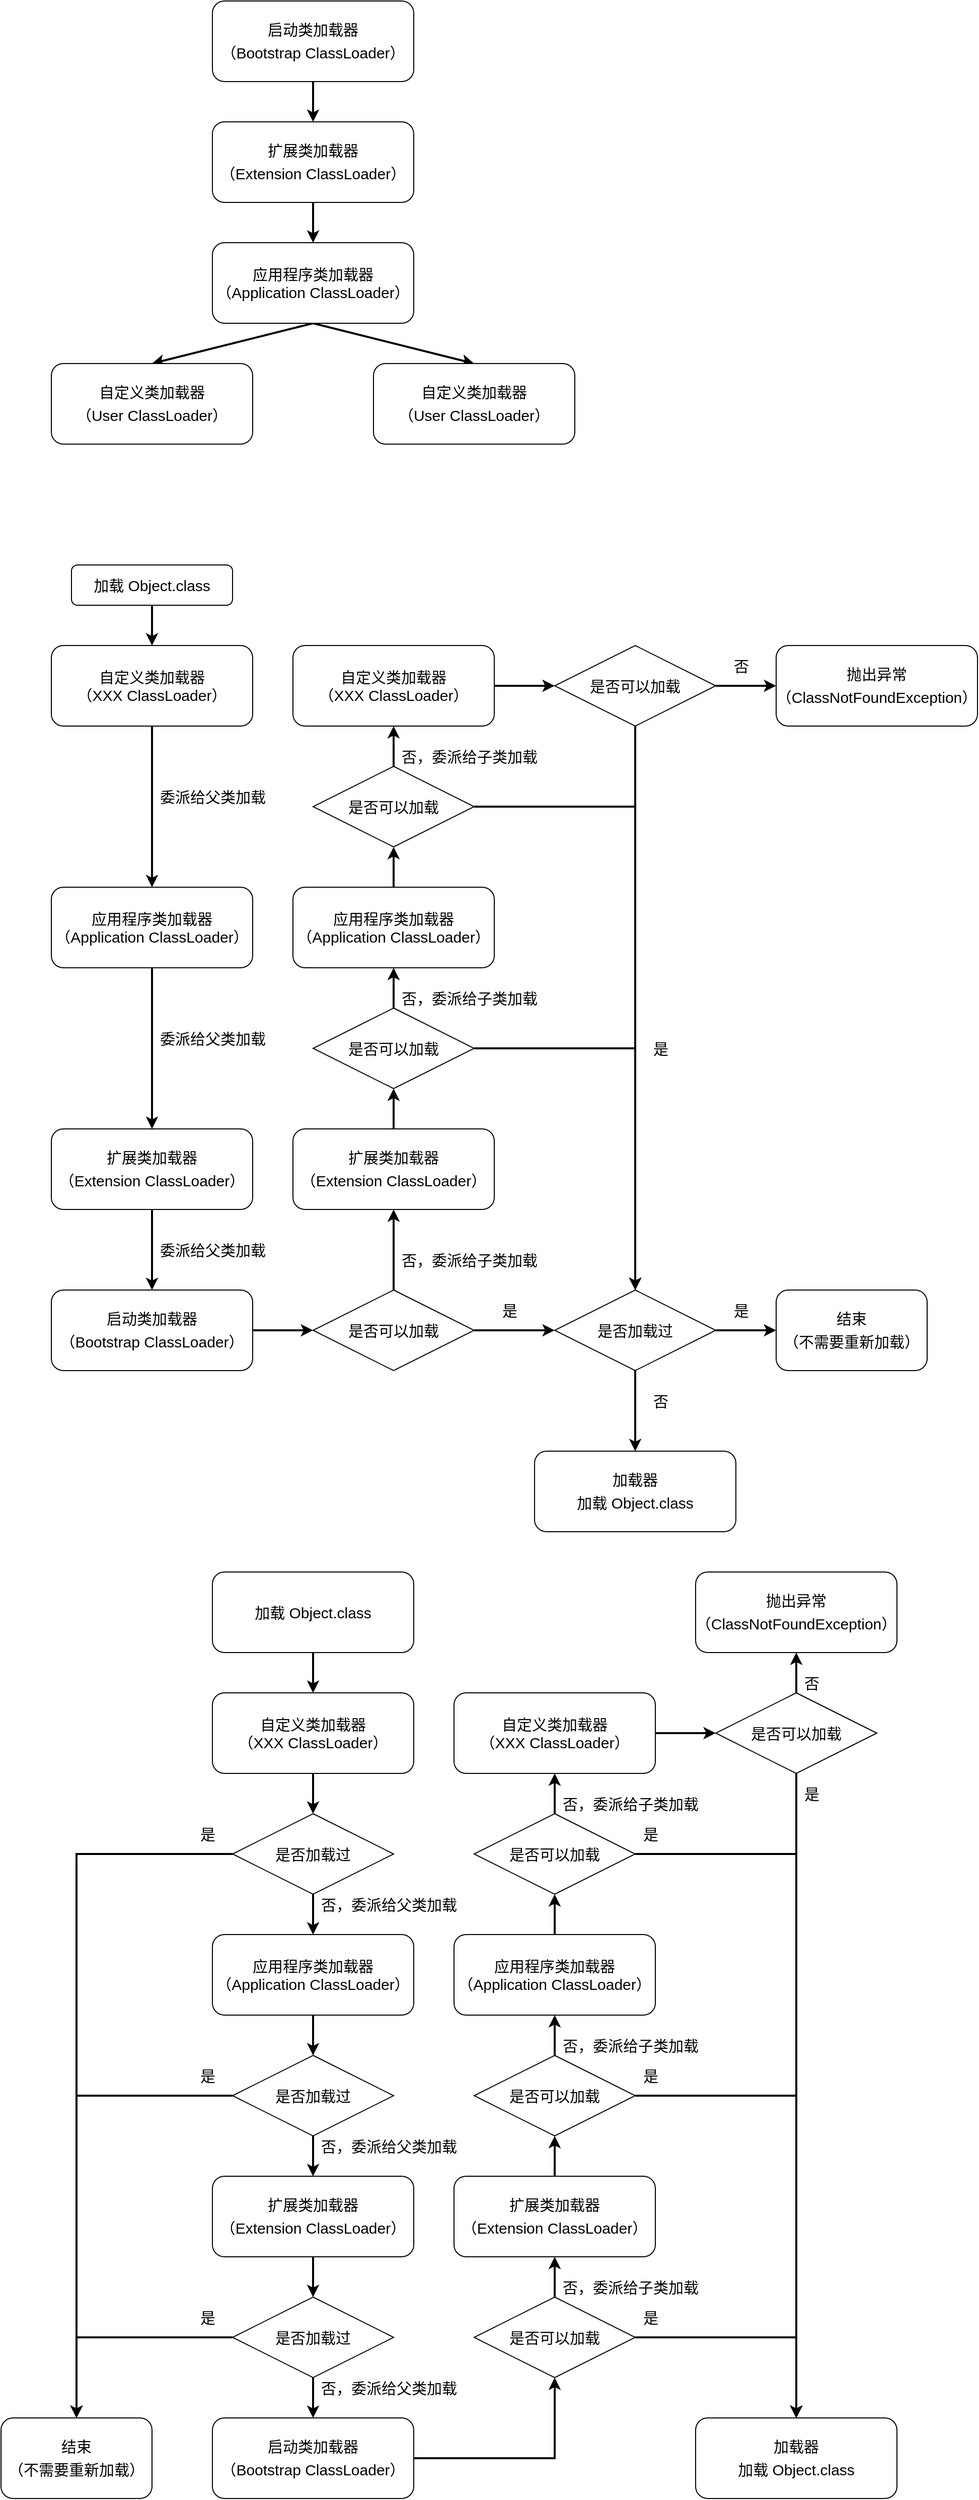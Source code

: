 <mxfile version="16.1.2" type="github">
  <diagram id="qnXq25P5jwHaFCjbDvNn" name="Page-1">
    <mxGraphModel dx="2221" dy="644" grid="1" gridSize="10" guides="1" tooltips="1" connect="1" arrows="1" fold="1" page="1" pageScale="1" pageWidth="1000" pageHeight="1000" math="0" shadow="0">
      <root>
        <mxCell id="0" />
        <mxCell id="1" parent="0" />
        <mxCell id="r_rarAplNoTzZu2s7cSu-8" value="" style="edgeStyle=orthogonalEdgeStyle;rounded=0;orthogonalLoop=1;jettySize=auto;html=1;strokeWidth=2;fontSize=15;" edge="1" parent="1" source="r_rarAplNoTzZu2s7cSu-1" target="r_rarAplNoTzZu2s7cSu-2">
          <mxGeometry relative="1" as="geometry" />
        </mxCell>
        <mxCell id="r_rarAplNoTzZu2s7cSu-1" value="&lt;p style=&quot;line-height: 1.5&quot;&gt;启动类加载器&lt;br style=&quot;font-size: 15px&quot;&gt;（Bootstrap ClassLoader）&lt;/p&gt;" style="rounded=1;whiteSpace=wrap;html=1;fontSize=15;" vertex="1" parent="1">
          <mxGeometry x="200" y="120" width="200" height="80" as="geometry" />
        </mxCell>
        <mxCell id="r_rarAplNoTzZu2s7cSu-9" value="" style="edgeStyle=orthogonalEdgeStyle;rounded=0;orthogonalLoop=1;jettySize=auto;html=1;strokeWidth=2;fontSize=15;" edge="1" parent="1" source="r_rarAplNoTzZu2s7cSu-2" target="r_rarAplNoTzZu2s7cSu-3">
          <mxGeometry relative="1" as="geometry" />
        </mxCell>
        <mxCell id="r_rarAplNoTzZu2s7cSu-2" value="&lt;p style=&quot;line-height: 1.5&quot;&gt;扩展类加载器&lt;br style=&quot;font-size: 15px&quot;&gt;（Extension ClassLoader）&lt;/p&gt;" style="rounded=1;whiteSpace=wrap;html=1;fontSize=15;" vertex="1" parent="1">
          <mxGeometry x="200" y="240" width="200" height="80" as="geometry" />
        </mxCell>
        <mxCell id="r_rarAplNoTzZu2s7cSu-10" style="rounded=0;orthogonalLoop=1;jettySize=auto;html=1;entryX=0.5;entryY=0;entryDx=0;entryDy=0;exitX=0.5;exitY=1;exitDx=0;exitDy=0;strokeWidth=2;fontSize=15;" edge="1" parent="1" source="r_rarAplNoTzZu2s7cSu-3" target="r_rarAplNoTzZu2s7cSu-4">
          <mxGeometry relative="1" as="geometry" />
        </mxCell>
        <mxCell id="r_rarAplNoTzZu2s7cSu-11" style="rounded=0;orthogonalLoop=1;jettySize=auto;html=1;entryX=0.5;entryY=0;entryDx=0;entryDy=0;exitX=0.5;exitY=1;exitDx=0;exitDy=0;strokeWidth=2;fontSize=15;" edge="1" parent="1" source="r_rarAplNoTzZu2s7cSu-3" target="r_rarAplNoTzZu2s7cSu-7">
          <mxGeometry relative="1" as="geometry" />
        </mxCell>
        <mxCell id="r_rarAplNoTzZu2s7cSu-3" value="应用程序类加载器&lt;br style=&quot;font-size: 15px;&quot;&gt;（Application ClassLoader）" style="rounded=1;whiteSpace=wrap;html=1;fontSize=15;" vertex="1" parent="1">
          <mxGeometry x="200" y="360" width="200" height="80" as="geometry" />
        </mxCell>
        <mxCell id="r_rarAplNoTzZu2s7cSu-4" value="&lt;p style=&quot;line-height: 1.5&quot;&gt;自定义类加载器&lt;br style=&quot;font-size: 15px&quot;&gt;（User ClassLoader）&lt;/p&gt;" style="rounded=1;whiteSpace=wrap;html=1;fontSize=15;" vertex="1" parent="1">
          <mxGeometry x="40" y="480" width="200" height="80" as="geometry" />
        </mxCell>
        <mxCell id="r_rarAplNoTzZu2s7cSu-7" value="&lt;p style=&quot;line-height: 1.5&quot;&gt;自定义类加载器&lt;br style=&quot;font-size: 15px&quot;&gt;（User ClassLoader）&lt;/p&gt;" style="rounded=1;whiteSpace=wrap;html=1;fontSize=15;" vertex="1" parent="1">
          <mxGeometry x="360" y="480" width="200" height="80" as="geometry" />
        </mxCell>
        <mxCell id="r_rarAplNoTzZu2s7cSu-129" value="" style="group" vertex="1" connectable="0" parent="1">
          <mxGeometry x="40" y="680" width="900" height="960" as="geometry" />
        </mxCell>
        <mxCell id="r_rarAplNoTzZu2s7cSu-79" value="加载 Object.class" style="rounded=1;whiteSpace=wrap;html=1;fontSize=15;" vertex="1" parent="r_rarAplNoTzZu2s7cSu-129">
          <mxGeometry x="20" width="160" height="40" as="geometry" />
        </mxCell>
        <mxCell id="r_rarAplNoTzZu2s7cSu-81" value="&lt;div&gt;自定义类加载器&lt;/div&gt;&lt;div&gt;（XXX ClassLoader）&lt;/div&gt;" style="rounded=1;whiteSpace=wrap;html=1;fontSize=15;" vertex="1" parent="r_rarAplNoTzZu2s7cSu-129">
          <mxGeometry y="80" width="200" height="80" as="geometry" />
        </mxCell>
        <mxCell id="r_rarAplNoTzZu2s7cSu-78" value="" style="edgeStyle=none;rounded=0;orthogonalLoop=1;jettySize=auto;html=1;fontSize=15;strokeWidth=2;" edge="1" parent="r_rarAplNoTzZu2s7cSu-129" source="r_rarAplNoTzZu2s7cSu-79" target="r_rarAplNoTzZu2s7cSu-81">
          <mxGeometry relative="1" as="geometry" />
        </mxCell>
        <mxCell id="r_rarAplNoTzZu2s7cSu-84" value="是否加载过" style="rhombus;whiteSpace=wrap;html=1;fontSize=15;" vertex="1" parent="r_rarAplNoTzZu2s7cSu-129">
          <mxGeometry x="500" y="720" width="160" height="80" as="geometry" />
        </mxCell>
        <mxCell id="r_rarAplNoTzZu2s7cSu-86" value="应用程序类加载器&lt;br&gt;（Application ClassLoader）" style="rounded=1;whiteSpace=wrap;html=1;fontSize=15;" vertex="1" parent="r_rarAplNoTzZu2s7cSu-129">
          <mxGeometry y="320" width="200" height="80" as="geometry" />
        </mxCell>
        <mxCell id="r_rarAplNoTzZu2s7cSu-80" value="" style="edgeStyle=none;rounded=0;orthogonalLoop=1;jettySize=auto;html=1;fontSize=15;strokeWidth=2;" edge="1" parent="r_rarAplNoTzZu2s7cSu-129" source="r_rarAplNoTzZu2s7cSu-81" target="r_rarAplNoTzZu2s7cSu-86">
          <mxGeometry relative="1" as="geometry" />
        </mxCell>
        <mxCell id="r_rarAplNoTzZu2s7cSu-88" value="&lt;p style=&quot;line-height: 1.5&quot;&gt;扩展类加载器&lt;br style=&quot;font-size: 15px&quot;&gt;（Extension ClassLoader）&lt;/p&gt;" style="rounded=1;whiteSpace=wrap;html=1;fontSize=15;" vertex="1" parent="r_rarAplNoTzZu2s7cSu-129">
          <mxGeometry y="560" width="200" height="80" as="geometry" />
        </mxCell>
        <mxCell id="r_rarAplNoTzZu2s7cSu-85" value="" style="edgeStyle=none;rounded=0;orthogonalLoop=1;jettySize=auto;html=1;fontSize=15;strokeWidth=2;" edge="1" parent="r_rarAplNoTzZu2s7cSu-129" source="r_rarAplNoTzZu2s7cSu-86" target="r_rarAplNoTzZu2s7cSu-88">
          <mxGeometry relative="1" as="geometry" />
        </mxCell>
        <mxCell id="r_rarAplNoTzZu2s7cSu-90" value="&lt;p style=&quot;line-height: 1.5&quot;&gt;启动类加载器&lt;br style=&quot;font-size: 15px&quot;&gt;（Bootstrap ClassLoader）&lt;/p&gt;" style="rounded=1;whiteSpace=wrap;html=1;fontSize=15;" vertex="1" parent="r_rarAplNoTzZu2s7cSu-129">
          <mxGeometry y="720" width="200" height="80" as="geometry" />
        </mxCell>
        <mxCell id="r_rarAplNoTzZu2s7cSu-87" value="" style="edgeStyle=orthogonalEdgeStyle;rounded=0;orthogonalLoop=1;jettySize=auto;html=1;fontSize=15;strokeWidth=2;" edge="1" parent="r_rarAplNoTzZu2s7cSu-129" source="r_rarAplNoTzZu2s7cSu-88" target="r_rarAplNoTzZu2s7cSu-90">
          <mxGeometry relative="1" as="geometry">
            <Array as="points">
              <mxPoint x="100" y="760" />
            </Array>
          </mxGeometry>
        </mxCell>
        <mxCell id="r_rarAplNoTzZu2s7cSu-91" value="委派给父类加载" style="text;html=1;align=center;verticalAlign=middle;resizable=0;points=[];autosize=1;strokeColor=none;fillColor=none;fontSize=15;" vertex="1" parent="r_rarAplNoTzZu2s7cSu-129">
          <mxGeometry x="100" y="220" width="120" height="20" as="geometry" />
        </mxCell>
        <mxCell id="r_rarAplNoTzZu2s7cSu-92" value="委派给父类加载" style="text;html=1;align=center;verticalAlign=middle;resizable=0;points=[];autosize=1;strokeColor=none;fillColor=none;fontSize=15;" vertex="1" parent="r_rarAplNoTzZu2s7cSu-129">
          <mxGeometry x="100" y="460" width="120" height="20" as="geometry" />
        </mxCell>
        <mxCell id="r_rarAplNoTzZu2s7cSu-93" value="委派给父类加载" style="text;html=1;align=center;verticalAlign=middle;resizable=0;points=[];autosize=1;strokeColor=none;fillColor=none;fontSize=15;" vertex="1" parent="r_rarAplNoTzZu2s7cSu-129">
          <mxGeometry x="100" y="670" width="120" height="20" as="geometry" />
        </mxCell>
        <mxCell id="r_rarAplNoTzZu2s7cSu-94" value="&lt;p style=&quot;line-height: 1.5&quot;&gt;结束&lt;br style=&quot;font-size: 15px&quot;&gt;（不需要重新加载）&lt;/p&gt;" style="rounded=1;whiteSpace=wrap;html=1;fontSize=15;" vertex="1" parent="r_rarAplNoTzZu2s7cSu-129">
          <mxGeometry x="720" y="720" width="150" height="80" as="geometry" />
        </mxCell>
        <mxCell id="r_rarAplNoTzZu2s7cSu-82" value="" style="edgeStyle=none;rounded=0;orthogonalLoop=1;jettySize=auto;html=1;fontSize=15;strokeWidth=2;" edge="1" parent="r_rarAplNoTzZu2s7cSu-129" source="r_rarAplNoTzZu2s7cSu-84" target="r_rarAplNoTzZu2s7cSu-94">
          <mxGeometry relative="1" as="geometry" />
        </mxCell>
        <mxCell id="r_rarAplNoTzZu2s7cSu-95" value="是" style="text;html=1;align=center;verticalAlign=middle;resizable=0;points=[];autosize=1;strokeColor=none;fillColor=none;fontSize=15;" vertex="1" parent="r_rarAplNoTzZu2s7cSu-129">
          <mxGeometry x="670" y="730" width="30" height="20" as="geometry" />
        </mxCell>
        <mxCell id="r_rarAplNoTzZu2s7cSu-96" value="&lt;p style=&quot;line-height: 1.5&quot;&gt;加载器&lt;br style=&quot;font-size: 15px&quot;&gt;加载 Object.class&lt;/p&gt;" style="rounded=1;whiteSpace=wrap;html=1;fontSize=15;" vertex="1" parent="r_rarAplNoTzZu2s7cSu-129">
          <mxGeometry x="480" y="880" width="200" height="80" as="geometry" />
        </mxCell>
        <mxCell id="r_rarAplNoTzZu2s7cSu-83" value="" style="edgeStyle=none;rounded=0;orthogonalLoop=1;jettySize=auto;html=1;fontSize=15;strokeWidth=2;" edge="1" parent="r_rarAplNoTzZu2s7cSu-129" source="r_rarAplNoTzZu2s7cSu-84" target="r_rarAplNoTzZu2s7cSu-96">
          <mxGeometry relative="1" as="geometry" />
        </mxCell>
        <mxCell id="r_rarAplNoTzZu2s7cSu-97" value="否" style="text;html=1;align=center;verticalAlign=middle;resizable=0;points=[];autosize=1;strokeColor=none;fillColor=none;fontSize=15;" vertex="1" parent="r_rarAplNoTzZu2s7cSu-129">
          <mxGeometry x="590" y="820" width="30" height="20" as="geometry" />
        </mxCell>
        <mxCell id="r_rarAplNoTzZu2s7cSu-98" value="" style="edgeStyle=none;rounded=0;orthogonalLoop=1;jettySize=auto;html=1;fontSize=15;strokeWidth=2;" edge="1" parent="r_rarAplNoTzZu2s7cSu-129" source="r_rarAplNoTzZu2s7cSu-100" target="r_rarAplNoTzZu2s7cSu-84">
          <mxGeometry relative="1" as="geometry" />
        </mxCell>
        <mxCell id="r_rarAplNoTzZu2s7cSu-100" value="是否可以加载" style="rhombus;whiteSpace=wrap;html=1;fontSize=15;" vertex="1" parent="r_rarAplNoTzZu2s7cSu-129">
          <mxGeometry x="260" y="720" width="160" height="80" as="geometry" />
        </mxCell>
        <mxCell id="r_rarAplNoTzZu2s7cSu-89" value="" style="edgeStyle=none;rounded=0;orthogonalLoop=1;jettySize=auto;html=1;fontSize=15;strokeWidth=2;" edge="1" parent="r_rarAplNoTzZu2s7cSu-129" source="r_rarAplNoTzZu2s7cSu-90" target="r_rarAplNoTzZu2s7cSu-100">
          <mxGeometry relative="1" as="geometry" />
        </mxCell>
        <mxCell id="r_rarAplNoTzZu2s7cSu-102" value="否，委派给子类加载" style="text;html=1;align=center;verticalAlign=middle;resizable=0;points=[];autosize=1;strokeColor=none;fillColor=none;fontSize=15;" vertex="1" parent="r_rarAplNoTzZu2s7cSu-129">
          <mxGeometry x="340" y="680" width="150" height="20" as="geometry" />
        </mxCell>
        <mxCell id="r_rarAplNoTzZu2s7cSu-104" value="&lt;p style=&quot;line-height: 1.5&quot;&gt;扩展类加载器&lt;br style=&quot;font-size: 15px&quot;&gt;（Extension ClassLoader）&lt;/p&gt;" style="rounded=1;whiteSpace=wrap;html=1;fontSize=15;" vertex="1" parent="r_rarAplNoTzZu2s7cSu-129">
          <mxGeometry x="240" y="560" width="200" height="80" as="geometry" />
        </mxCell>
        <mxCell id="r_rarAplNoTzZu2s7cSu-123" value="" style="edgeStyle=orthogonalEdgeStyle;rounded=0;orthogonalLoop=1;jettySize=auto;html=1;fontSize=15;strokeWidth=2;" edge="1" parent="r_rarAplNoTzZu2s7cSu-129" source="r_rarAplNoTzZu2s7cSu-100" target="r_rarAplNoTzZu2s7cSu-104">
          <mxGeometry relative="1" as="geometry" />
        </mxCell>
        <mxCell id="r_rarAplNoTzZu2s7cSu-105" style="edgeStyle=orthogonalEdgeStyle;rounded=0;orthogonalLoop=1;jettySize=auto;html=1;fontSize=15;strokeWidth=2;" edge="1" parent="r_rarAplNoTzZu2s7cSu-129" source="r_rarAplNoTzZu2s7cSu-106" target="r_rarAplNoTzZu2s7cSu-84">
          <mxGeometry relative="1" as="geometry" />
        </mxCell>
        <mxCell id="r_rarAplNoTzZu2s7cSu-106" value="是否可以加载" style="rhombus;whiteSpace=wrap;html=1;fontSize=15;" vertex="1" parent="r_rarAplNoTzZu2s7cSu-129">
          <mxGeometry x="260" y="440" width="160" height="80" as="geometry" />
        </mxCell>
        <mxCell id="r_rarAplNoTzZu2s7cSu-103" value="" style="edgeStyle=orthogonalEdgeStyle;rounded=0;orthogonalLoop=1;jettySize=auto;html=1;fontSize=15;strokeWidth=2;" edge="1" parent="r_rarAplNoTzZu2s7cSu-129" source="r_rarAplNoTzZu2s7cSu-104" target="r_rarAplNoTzZu2s7cSu-106">
          <mxGeometry relative="1" as="geometry" />
        </mxCell>
        <mxCell id="r_rarAplNoTzZu2s7cSu-108" value="应用程序类加载器&lt;br&gt;（Application ClassLoader）" style="rounded=1;whiteSpace=wrap;html=1;fontSize=15;" vertex="1" parent="r_rarAplNoTzZu2s7cSu-129">
          <mxGeometry x="240" y="320" width="200" height="80" as="geometry" />
        </mxCell>
        <mxCell id="r_rarAplNoTzZu2s7cSu-122" value="" style="edgeStyle=orthogonalEdgeStyle;rounded=0;orthogonalLoop=1;jettySize=auto;html=1;fontSize=15;strokeWidth=2;" edge="1" parent="r_rarAplNoTzZu2s7cSu-129" source="r_rarAplNoTzZu2s7cSu-106" target="r_rarAplNoTzZu2s7cSu-108">
          <mxGeometry relative="1" as="geometry" />
        </mxCell>
        <mxCell id="r_rarAplNoTzZu2s7cSu-110" value="&lt;div&gt;自定义类加载器&lt;/div&gt;&lt;div&gt;（XXX ClassLoader）&lt;/div&gt;" style="rounded=1;whiteSpace=wrap;html=1;fontSize=15;" vertex="1" parent="r_rarAplNoTzZu2s7cSu-129">
          <mxGeometry x="240" y="80" width="200" height="80" as="geometry" />
        </mxCell>
        <mxCell id="r_rarAplNoTzZu2s7cSu-111" style="edgeStyle=orthogonalEdgeStyle;rounded=0;orthogonalLoop=1;jettySize=auto;html=1;fontSize=15;strokeWidth=2;" edge="1" parent="r_rarAplNoTzZu2s7cSu-129" source="r_rarAplNoTzZu2s7cSu-112" target="r_rarAplNoTzZu2s7cSu-84">
          <mxGeometry relative="1" as="geometry" />
        </mxCell>
        <mxCell id="r_rarAplNoTzZu2s7cSu-112" value="是否可以加载" style="rhombus;whiteSpace=wrap;html=1;fontSize=15;" vertex="1" parent="r_rarAplNoTzZu2s7cSu-129">
          <mxGeometry x="260" y="200" width="160" height="80" as="geometry" />
        </mxCell>
        <mxCell id="r_rarAplNoTzZu2s7cSu-107" value="" style="edgeStyle=orthogonalEdgeStyle;rounded=0;orthogonalLoop=1;jettySize=auto;html=1;fontSize=15;strokeWidth=2;" edge="1" parent="r_rarAplNoTzZu2s7cSu-129" source="r_rarAplNoTzZu2s7cSu-108" target="r_rarAplNoTzZu2s7cSu-112">
          <mxGeometry relative="1" as="geometry" />
        </mxCell>
        <mxCell id="r_rarAplNoTzZu2s7cSu-113" style="edgeStyle=orthogonalEdgeStyle;rounded=0;orthogonalLoop=1;jettySize=auto;html=1;fontSize=15;strokeWidth=2;" edge="1" parent="r_rarAplNoTzZu2s7cSu-129" source="r_rarAplNoTzZu2s7cSu-114" target="r_rarAplNoTzZu2s7cSu-84">
          <mxGeometry relative="1" as="geometry" />
        </mxCell>
        <mxCell id="r_rarAplNoTzZu2s7cSu-114" value="是否可以加载" style="rhombus;whiteSpace=wrap;html=1;fontSize=15;" vertex="1" parent="r_rarAplNoTzZu2s7cSu-129">
          <mxGeometry x="500" y="80" width="160" height="80" as="geometry" />
        </mxCell>
        <mxCell id="r_rarAplNoTzZu2s7cSu-109" value="" style="edgeStyle=orthogonalEdgeStyle;rounded=0;orthogonalLoop=1;jettySize=auto;html=1;fontSize=15;strokeWidth=2;" edge="1" parent="r_rarAplNoTzZu2s7cSu-129" source="r_rarAplNoTzZu2s7cSu-110" target="r_rarAplNoTzZu2s7cSu-114">
          <mxGeometry relative="1" as="geometry" />
        </mxCell>
        <mxCell id="r_rarAplNoTzZu2s7cSu-116" value="否，委派给子类加载" style="text;html=1;align=center;verticalAlign=middle;resizable=0;points=[];autosize=1;strokeColor=none;fillColor=none;fontSize=15;" vertex="1" parent="r_rarAplNoTzZu2s7cSu-129">
          <mxGeometry x="340" y="420" width="150" height="20" as="geometry" />
        </mxCell>
        <mxCell id="r_rarAplNoTzZu2s7cSu-117" style="edgeStyle=orthogonalEdgeStyle;rounded=0;orthogonalLoop=1;jettySize=auto;html=1;fontSize=15;strokeWidth=2;" edge="1" parent="r_rarAplNoTzZu2s7cSu-129" source="r_rarAplNoTzZu2s7cSu-112" target="r_rarAplNoTzZu2s7cSu-110">
          <mxGeometry relative="1" as="geometry">
            <mxPoint x="580" y="200" as="sourcePoint" />
            <mxPoint x="340" y="120" as="targetPoint" />
            <Array as="points">
              <mxPoint x="340" y="190" />
              <mxPoint x="340" y="190" />
            </Array>
          </mxGeometry>
        </mxCell>
        <mxCell id="r_rarAplNoTzZu2s7cSu-118" value="否，委派给子类加载" style="text;html=1;align=center;verticalAlign=middle;resizable=0;points=[];autosize=1;strokeColor=none;fillColor=none;fontSize=15;" vertex="1" parent="r_rarAplNoTzZu2s7cSu-129">
          <mxGeometry x="340" y="180" width="150" height="20" as="geometry" />
        </mxCell>
        <mxCell id="r_rarAplNoTzZu2s7cSu-124" value="是" style="text;html=1;align=center;verticalAlign=middle;resizable=0;points=[];autosize=1;strokeColor=none;fillColor=none;fontSize=15;" vertex="1" parent="r_rarAplNoTzZu2s7cSu-129">
          <mxGeometry x="590" y="470" width="30" height="20" as="geometry" />
        </mxCell>
        <mxCell id="r_rarAplNoTzZu2s7cSu-125" value="是" style="text;html=1;align=center;verticalAlign=middle;resizable=0;points=[];autosize=1;strokeColor=none;fillColor=none;fontSize=15;" vertex="1" parent="r_rarAplNoTzZu2s7cSu-129">
          <mxGeometry x="440" y="730" width="30" height="20" as="geometry" />
        </mxCell>
        <mxCell id="r_rarAplNoTzZu2s7cSu-128" value="否" style="text;html=1;align=center;verticalAlign=middle;resizable=0;points=[];autosize=1;strokeColor=none;fillColor=none;fontSize=15;" vertex="1" parent="r_rarAplNoTzZu2s7cSu-129">
          <mxGeometry x="670" y="90" width="30" height="20" as="geometry" />
        </mxCell>
        <mxCell id="r_rarAplNoTzZu2s7cSu-126" value="&lt;p style=&quot;line-height: 1.5&quot;&gt;抛出异常&lt;br style=&quot;font-size: 15px&quot;&gt;（ClassNotFoundException）&lt;/p&gt;" style="rounded=1;whiteSpace=wrap;html=1;fontSize=15;" vertex="1" parent="r_rarAplNoTzZu2s7cSu-129">
          <mxGeometry x="720" y="80" width="200" height="80" as="geometry" />
        </mxCell>
        <mxCell id="r_rarAplNoTzZu2s7cSu-127" value="" style="edgeStyle=orthogonalEdgeStyle;rounded=0;orthogonalLoop=1;jettySize=auto;html=1;fontSize=15;strokeWidth=2;" edge="1" parent="r_rarAplNoTzZu2s7cSu-129" source="r_rarAplNoTzZu2s7cSu-114" target="r_rarAplNoTzZu2s7cSu-126">
          <mxGeometry relative="1" as="geometry" />
        </mxCell>
        <mxCell id="r_rarAplNoTzZu2s7cSu-131" value="加载 Object.class" style="rounded=1;whiteSpace=wrap;html=1;fontSize=15;" vertex="1" parent="1">
          <mxGeometry x="200" y="1680" width="200" height="80" as="geometry" />
        </mxCell>
        <mxCell id="r_rarAplNoTzZu2s7cSu-181" value="" style="edgeStyle=orthogonalEdgeStyle;rounded=0;orthogonalLoop=1;jettySize=auto;html=1;fontSize=15;strokeWidth=2;" edge="1" parent="1" source="r_rarAplNoTzZu2s7cSu-132" target="r_rarAplNoTzZu2s7cSu-176">
          <mxGeometry relative="1" as="geometry" />
        </mxCell>
        <mxCell id="r_rarAplNoTzZu2s7cSu-132" value="&lt;div&gt;自定义类加载器&lt;/div&gt;&lt;div&gt;（XXX ClassLoader）&lt;/div&gt;" style="rounded=1;whiteSpace=wrap;html=1;fontSize=15;" vertex="1" parent="1">
          <mxGeometry x="200" y="1800" width="200" height="80" as="geometry" />
        </mxCell>
        <mxCell id="r_rarAplNoTzZu2s7cSu-133" value="" style="edgeStyle=none;rounded=0;orthogonalLoop=1;jettySize=auto;html=1;fontSize=15;strokeWidth=2;" edge="1" parent="1" source="r_rarAplNoTzZu2s7cSu-131" target="r_rarAplNoTzZu2s7cSu-132">
          <mxGeometry relative="1" as="geometry" />
        </mxCell>
        <mxCell id="r_rarAplNoTzZu2s7cSu-180" value="" style="edgeStyle=orthogonalEdgeStyle;rounded=0;orthogonalLoop=1;jettySize=auto;html=1;fontSize=15;strokeWidth=2;" edge="1" parent="1" source="r_rarAplNoTzZu2s7cSu-135" target="r_rarAplNoTzZu2s7cSu-178">
          <mxGeometry relative="1" as="geometry" />
        </mxCell>
        <mxCell id="r_rarAplNoTzZu2s7cSu-135" value="应用程序类加载器&lt;br&gt;（Application ClassLoader）" style="rounded=1;whiteSpace=wrap;html=1;fontSize=15;" vertex="1" parent="1">
          <mxGeometry x="200" y="2040" width="200" height="80" as="geometry" />
        </mxCell>
        <mxCell id="r_rarAplNoTzZu2s7cSu-184" value="" style="edgeStyle=orthogonalEdgeStyle;rounded=0;orthogonalLoop=1;jettySize=auto;html=1;fontSize=15;strokeWidth=2;" edge="1" parent="1" source="r_rarAplNoTzZu2s7cSu-137" target="r_rarAplNoTzZu2s7cSu-183">
          <mxGeometry relative="1" as="geometry" />
        </mxCell>
        <mxCell id="r_rarAplNoTzZu2s7cSu-137" value="&lt;p style=&quot;line-height: 1.5&quot;&gt;扩展类加载器&lt;br style=&quot;font-size: 15px&quot;&gt;（Extension ClassLoader）&lt;/p&gt;" style="rounded=1;whiteSpace=wrap;html=1;fontSize=15;" vertex="1" parent="1">
          <mxGeometry x="200" y="2280" width="200" height="80" as="geometry" />
        </mxCell>
        <mxCell id="r_rarAplNoTzZu2s7cSu-139" value="&lt;p style=&quot;line-height: 1.5&quot;&gt;启动类加载器&lt;br style=&quot;font-size: 15px&quot;&gt;（Bootstrap ClassLoader）&lt;/p&gt;" style="rounded=1;whiteSpace=wrap;html=1;fontSize=15;" vertex="1" parent="1">
          <mxGeometry x="200" y="2520" width="200" height="80" as="geometry" />
        </mxCell>
        <mxCell id="r_rarAplNoTzZu2s7cSu-141" value="否，委派给父类加载" style="text;html=1;align=center;verticalAlign=middle;resizable=0;points=[];autosize=1;strokeColor=none;fillColor=none;fontSize=15;" vertex="1" parent="1">
          <mxGeometry x="300" y="2000" width="150" height="20" as="geometry" />
        </mxCell>
        <mxCell id="r_rarAplNoTzZu2s7cSu-144" value="&lt;p style=&quot;line-height: 1.5&quot;&gt;结束&lt;br style=&quot;font-size: 15px&quot;&gt;（不需要重新加载）&lt;/p&gt;" style="rounded=1;whiteSpace=wrap;html=1;fontSize=15;" vertex="1" parent="1">
          <mxGeometry x="-10" y="2520" width="150" height="80" as="geometry" />
        </mxCell>
        <mxCell id="r_rarAplNoTzZu2s7cSu-147" value="&lt;p style=&quot;line-height: 1.5&quot;&gt;加载器&lt;br style=&quot;font-size: 15px&quot;&gt;加载 Object.class&lt;/p&gt;" style="rounded=1;whiteSpace=wrap;html=1;fontSize=15;" vertex="1" parent="1">
          <mxGeometry x="680" y="2520" width="200" height="80" as="geometry" />
        </mxCell>
        <mxCell id="r_rarAplNoTzZu2s7cSu-188" style="edgeStyle=orthogonalEdgeStyle;rounded=0;orthogonalLoop=1;jettySize=auto;html=1;fontSize=15;strokeWidth=2;" edge="1" parent="1" source="r_rarAplNoTzZu2s7cSu-151" target="r_rarAplNoTzZu2s7cSu-147">
          <mxGeometry relative="1" as="geometry" />
        </mxCell>
        <mxCell id="r_rarAplNoTzZu2s7cSu-151" value="是否可以加载" style="rhombus;whiteSpace=wrap;html=1;fontSize=15;" vertex="1" parent="1">
          <mxGeometry x="460" y="2400" width="160" height="80" as="geometry" />
        </mxCell>
        <mxCell id="r_rarAplNoTzZu2s7cSu-152" value="" style="edgeStyle=orthogonalEdgeStyle;rounded=0;orthogonalLoop=1;jettySize=auto;html=1;fontSize=15;strokeWidth=2;" edge="1" parent="1" source="r_rarAplNoTzZu2s7cSu-139" target="r_rarAplNoTzZu2s7cSu-151">
          <mxGeometry relative="1" as="geometry" />
        </mxCell>
        <mxCell id="r_rarAplNoTzZu2s7cSu-153" value="否，委派给子类加载" style="text;html=1;align=center;verticalAlign=middle;resizable=0;points=[];autosize=1;strokeColor=none;fillColor=none;fontSize=15;" vertex="1" parent="1">
          <mxGeometry x="540" y="2380" width="150" height="20" as="geometry" />
        </mxCell>
        <mxCell id="r_rarAplNoTzZu2s7cSu-154" value="&lt;p style=&quot;line-height: 1.5&quot;&gt;扩展类加载器&lt;br style=&quot;font-size: 15px&quot;&gt;（Extension ClassLoader）&lt;/p&gt;" style="rounded=1;whiteSpace=wrap;html=1;fontSize=15;" vertex="1" parent="1">
          <mxGeometry x="440" y="2280" width="200" height="80" as="geometry" />
        </mxCell>
        <mxCell id="r_rarAplNoTzZu2s7cSu-155" value="" style="edgeStyle=orthogonalEdgeStyle;rounded=0;orthogonalLoop=1;jettySize=auto;html=1;fontSize=15;strokeWidth=2;" edge="1" parent="1" source="r_rarAplNoTzZu2s7cSu-151" target="r_rarAplNoTzZu2s7cSu-154">
          <mxGeometry relative="1" as="geometry" />
        </mxCell>
        <mxCell id="r_rarAplNoTzZu2s7cSu-191" style="edgeStyle=orthogonalEdgeStyle;rounded=0;orthogonalLoop=1;jettySize=auto;html=1;fontSize=15;strokeWidth=2;" edge="1" parent="1" source="r_rarAplNoTzZu2s7cSu-157" target="r_rarAplNoTzZu2s7cSu-147">
          <mxGeometry relative="1" as="geometry" />
        </mxCell>
        <mxCell id="r_rarAplNoTzZu2s7cSu-157" value="是否可以加载" style="rhombus;whiteSpace=wrap;html=1;fontSize=15;" vertex="1" parent="1">
          <mxGeometry x="460" y="2160" width="160" height="80" as="geometry" />
        </mxCell>
        <mxCell id="r_rarAplNoTzZu2s7cSu-158" value="" style="edgeStyle=orthogonalEdgeStyle;rounded=0;orthogonalLoop=1;jettySize=auto;html=1;fontSize=15;strokeWidth=2;" edge="1" parent="1" source="r_rarAplNoTzZu2s7cSu-154" target="r_rarAplNoTzZu2s7cSu-157">
          <mxGeometry relative="1" as="geometry" />
        </mxCell>
        <mxCell id="r_rarAplNoTzZu2s7cSu-159" value="应用程序类加载器&lt;br&gt;（Application ClassLoader）" style="rounded=1;whiteSpace=wrap;html=1;fontSize=15;" vertex="1" parent="1">
          <mxGeometry x="440" y="2040" width="200" height="80" as="geometry" />
        </mxCell>
        <mxCell id="r_rarAplNoTzZu2s7cSu-160" value="" style="edgeStyle=orthogonalEdgeStyle;rounded=0;orthogonalLoop=1;jettySize=auto;html=1;fontSize=15;strokeWidth=2;" edge="1" parent="1" source="r_rarAplNoTzZu2s7cSu-157" target="r_rarAplNoTzZu2s7cSu-159">
          <mxGeometry relative="1" as="geometry" />
        </mxCell>
        <mxCell id="r_rarAplNoTzZu2s7cSu-161" value="&lt;div&gt;自定义类加载器&lt;/div&gt;&lt;div&gt;（XXX ClassLoader）&lt;/div&gt;" style="rounded=1;whiteSpace=wrap;html=1;fontSize=15;" vertex="1" parent="1">
          <mxGeometry x="440" y="1800" width="200" height="80" as="geometry" />
        </mxCell>
        <mxCell id="r_rarAplNoTzZu2s7cSu-189" style="edgeStyle=orthogonalEdgeStyle;rounded=0;orthogonalLoop=1;jettySize=auto;html=1;entryX=0.5;entryY=0;entryDx=0;entryDy=0;fontSize=15;strokeWidth=2;" edge="1" parent="1" source="r_rarAplNoTzZu2s7cSu-163" target="r_rarAplNoTzZu2s7cSu-147">
          <mxGeometry relative="1" as="geometry" />
        </mxCell>
        <mxCell id="r_rarAplNoTzZu2s7cSu-163" value="是否可以加载" style="rhombus;whiteSpace=wrap;html=1;fontSize=15;" vertex="1" parent="1">
          <mxGeometry x="460" y="1920" width="160" height="80" as="geometry" />
        </mxCell>
        <mxCell id="r_rarAplNoTzZu2s7cSu-164" value="" style="edgeStyle=orthogonalEdgeStyle;rounded=0;orthogonalLoop=1;jettySize=auto;html=1;fontSize=15;strokeWidth=2;" edge="1" parent="1" source="r_rarAplNoTzZu2s7cSu-159" target="r_rarAplNoTzZu2s7cSu-163">
          <mxGeometry relative="1" as="geometry" />
        </mxCell>
        <mxCell id="r_rarAplNoTzZu2s7cSu-192" style="edgeStyle=orthogonalEdgeStyle;rounded=0;orthogonalLoop=1;jettySize=auto;html=1;fontSize=15;strokeWidth=2;" edge="1" parent="1" source="r_rarAplNoTzZu2s7cSu-166" target="r_rarAplNoTzZu2s7cSu-147">
          <mxGeometry relative="1" as="geometry" />
        </mxCell>
        <mxCell id="r_rarAplNoTzZu2s7cSu-166" value="是否可以加载" style="rhombus;whiteSpace=wrap;html=1;fontSize=15;" vertex="1" parent="1">
          <mxGeometry x="700" y="1800" width="160" height="80" as="geometry" />
        </mxCell>
        <mxCell id="r_rarAplNoTzZu2s7cSu-167" value="" style="edgeStyle=orthogonalEdgeStyle;rounded=0;orthogonalLoop=1;jettySize=auto;html=1;fontSize=15;strokeWidth=2;" edge="1" parent="1" source="r_rarAplNoTzZu2s7cSu-161" target="r_rarAplNoTzZu2s7cSu-166">
          <mxGeometry relative="1" as="geometry" />
        </mxCell>
        <mxCell id="r_rarAplNoTzZu2s7cSu-168" value="否，委派给子类加载" style="text;html=1;align=center;verticalAlign=middle;resizable=0;points=[];autosize=1;strokeColor=none;fillColor=none;fontSize=15;" vertex="1" parent="1">
          <mxGeometry x="540" y="2140" width="150" height="20" as="geometry" />
        </mxCell>
        <mxCell id="r_rarAplNoTzZu2s7cSu-169" style="edgeStyle=orthogonalEdgeStyle;rounded=0;orthogonalLoop=1;jettySize=auto;html=1;fontSize=15;strokeWidth=2;" edge="1" parent="1" source="r_rarAplNoTzZu2s7cSu-163" target="r_rarAplNoTzZu2s7cSu-161">
          <mxGeometry relative="1" as="geometry">
            <mxPoint x="780" y="1920" as="sourcePoint" />
            <mxPoint x="540" y="1840" as="targetPoint" />
            <Array as="points">
              <mxPoint x="540" y="1910" />
              <mxPoint x="540" y="1910" />
            </Array>
          </mxGeometry>
        </mxCell>
        <mxCell id="r_rarAplNoTzZu2s7cSu-170" value="否，委派给子类加载" style="text;html=1;align=center;verticalAlign=middle;resizable=0;points=[];autosize=1;strokeColor=none;fillColor=none;fontSize=15;" vertex="1" parent="1">
          <mxGeometry x="540" y="1900" width="150" height="20" as="geometry" />
        </mxCell>
        <mxCell id="r_rarAplNoTzZu2s7cSu-172" value="是" style="text;html=1;align=center;verticalAlign=middle;resizable=0;points=[];autosize=1;strokeColor=none;fillColor=none;fontSize=15;" vertex="1" parent="1">
          <mxGeometry x="620" y="2410" width="30" height="20" as="geometry" />
        </mxCell>
        <mxCell id="r_rarAplNoTzZu2s7cSu-173" value="否" style="text;html=1;align=center;verticalAlign=middle;resizable=0;points=[];autosize=1;strokeColor=none;fillColor=none;fontSize=15;" vertex="1" parent="1">
          <mxGeometry x="780" y="1780" width="30" height="20" as="geometry" />
        </mxCell>
        <mxCell id="r_rarAplNoTzZu2s7cSu-174" value="&lt;p style=&quot;line-height: 1.5&quot;&gt;抛出异常&lt;br style=&quot;font-size: 15px&quot;&gt;（ClassNotFoundException）&lt;/p&gt;" style="rounded=1;whiteSpace=wrap;html=1;fontSize=15;" vertex="1" parent="1">
          <mxGeometry x="680" y="1680" width="200" height="80" as="geometry" />
        </mxCell>
        <mxCell id="r_rarAplNoTzZu2s7cSu-175" value="" style="edgeStyle=orthogonalEdgeStyle;rounded=0;orthogonalLoop=1;jettySize=auto;html=1;fontSize=15;strokeWidth=2;" edge="1" parent="1" source="r_rarAplNoTzZu2s7cSu-166" target="r_rarAplNoTzZu2s7cSu-174">
          <mxGeometry relative="1" as="geometry" />
        </mxCell>
        <mxCell id="r_rarAplNoTzZu2s7cSu-177" value="" style="edgeStyle=orthogonalEdgeStyle;rounded=0;orthogonalLoop=1;jettySize=auto;html=1;fontSize=15;strokeWidth=2;" edge="1" parent="1" source="r_rarAplNoTzZu2s7cSu-176" target="r_rarAplNoTzZu2s7cSu-135">
          <mxGeometry relative="1" as="geometry" />
        </mxCell>
        <mxCell id="r_rarAplNoTzZu2s7cSu-193" style="edgeStyle=orthogonalEdgeStyle;rounded=0;orthogonalLoop=1;jettySize=auto;html=1;fontSize=15;strokeWidth=2;" edge="1" parent="1" source="r_rarAplNoTzZu2s7cSu-176" target="r_rarAplNoTzZu2s7cSu-144">
          <mxGeometry relative="1" as="geometry" />
        </mxCell>
        <mxCell id="r_rarAplNoTzZu2s7cSu-176" value="是否加载过" style="rhombus;whiteSpace=wrap;html=1;fontSize=15;" vertex="1" parent="1">
          <mxGeometry x="220" y="1920" width="160" height="80" as="geometry" />
        </mxCell>
        <mxCell id="r_rarAplNoTzZu2s7cSu-182" value="" style="edgeStyle=orthogonalEdgeStyle;rounded=0;orthogonalLoop=1;jettySize=auto;html=1;fontSize=15;strokeWidth=2;" edge="1" parent="1" source="r_rarAplNoTzZu2s7cSu-178" target="r_rarAplNoTzZu2s7cSu-137">
          <mxGeometry relative="1" as="geometry" />
        </mxCell>
        <mxCell id="r_rarAplNoTzZu2s7cSu-194" style="edgeStyle=orthogonalEdgeStyle;rounded=0;orthogonalLoop=1;jettySize=auto;html=1;fontSize=15;strokeWidth=2;" edge="1" parent="1" source="r_rarAplNoTzZu2s7cSu-178" target="r_rarAplNoTzZu2s7cSu-144">
          <mxGeometry relative="1" as="geometry" />
        </mxCell>
        <mxCell id="r_rarAplNoTzZu2s7cSu-178" value="是否加载过" style="rhombus;whiteSpace=wrap;html=1;fontSize=15;" vertex="1" parent="1">
          <mxGeometry x="220" y="2160" width="160" height="80" as="geometry" />
        </mxCell>
        <mxCell id="r_rarAplNoTzZu2s7cSu-179" value="否，委派给父类加载" style="text;html=1;align=center;verticalAlign=middle;resizable=0;points=[];autosize=1;strokeColor=none;fillColor=none;fontSize=15;" vertex="1" parent="1">
          <mxGeometry x="300" y="2240" width="150" height="20" as="geometry" />
        </mxCell>
        <mxCell id="r_rarAplNoTzZu2s7cSu-185" value="" style="edgeStyle=orthogonalEdgeStyle;rounded=0;orthogonalLoop=1;jettySize=auto;html=1;fontSize=15;strokeWidth=2;" edge="1" parent="1" source="r_rarAplNoTzZu2s7cSu-183" target="r_rarAplNoTzZu2s7cSu-139">
          <mxGeometry relative="1" as="geometry" />
        </mxCell>
        <mxCell id="r_rarAplNoTzZu2s7cSu-195" style="edgeStyle=orthogonalEdgeStyle;rounded=0;orthogonalLoop=1;jettySize=auto;html=1;fontSize=15;strokeWidth=2;" edge="1" parent="1" source="r_rarAplNoTzZu2s7cSu-183" target="r_rarAplNoTzZu2s7cSu-144">
          <mxGeometry relative="1" as="geometry" />
        </mxCell>
        <mxCell id="r_rarAplNoTzZu2s7cSu-183" value="是否加载过" style="rhombus;whiteSpace=wrap;html=1;fontSize=15;" vertex="1" parent="1">
          <mxGeometry x="220" y="2400" width="160" height="80" as="geometry" />
        </mxCell>
        <mxCell id="r_rarAplNoTzZu2s7cSu-186" value="否，委派给父类加载" style="text;html=1;align=center;verticalAlign=middle;resizable=0;points=[];autosize=1;strokeColor=none;fillColor=none;fontSize=15;" vertex="1" parent="1">
          <mxGeometry x="300" y="2480" width="150" height="20" as="geometry" />
        </mxCell>
        <mxCell id="r_rarAplNoTzZu2s7cSu-196" value="是" style="text;html=1;align=center;verticalAlign=middle;resizable=0;points=[];autosize=1;strokeColor=none;fillColor=none;fontSize=15;" vertex="1" parent="1">
          <mxGeometry x="180" y="2410" width="30" height="20" as="geometry" />
        </mxCell>
        <mxCell id="r_rarAplNoTzZu2s7cSu-197" value="是" style="text;html=1;align=center;verticalAlign=middle;resizable=0;points=[];autosize=1;strokeColor=none;fillColor=none;fontSize=15;" vertex="1" parent="1">
          <mxGeometry x="620" y="2170" width="30" height="20" as="geometry" />
        </mxCell>
        <mxCell id="r_rarAplNoTzZu2s7cSu-198" value="是" style="text;html=1;align=center;verticalAlign=middle;resizable=0;points=[];autosize=1;strokeColor=none;fillColor=none;fontSize=15;" vertex="1" parent="1">
          <mxGeometry x="620" y="1930" width="30" height="20" as="geometry" />
        </mxCell>
        <mxCell id="r_rarAplNoTzZu2s7cSu-199" value="是" style="text;html=1;align=center;verticalAlign=middle;resizable=0;points=[];autosize=1;strokeColor=none;fillColor=none;fontSize=15;" vertex="1" parent="1">
          <mxGeometry x="180" y="1930" width="30" height="20" as="geometry" />
        </mxCell>
        <mxCell id="r_rarAplNoTzZu2s7cSu-200" value="是" style="text;html=1;align=center;verticalAlign=middle;resizable=0;points=[];autosize=1;strokeColor=none;fillColor=none;fontSize=15;" vertex="1" parent="1">
          <mxGeometry x="180" y="2170" width="30" height="20" as="geometry" />
        </mxCell>
        <mxCell id="r_rarAplNoTzZu2s7cSu-201" value="是" style="text;html=1;align=center;verticalAlign=middle;resizable=0;points=[];autosize=1;strokeColor=none;fillColor=none;fontSize=15;" vertex="1" parent="1">
          <mxGeometry x="780" y="1890" width="30" height="20" as="geometry" />
        </mxCell>
      </root>
    </mxGraphModel>
  </diagram>
</mxfile>
